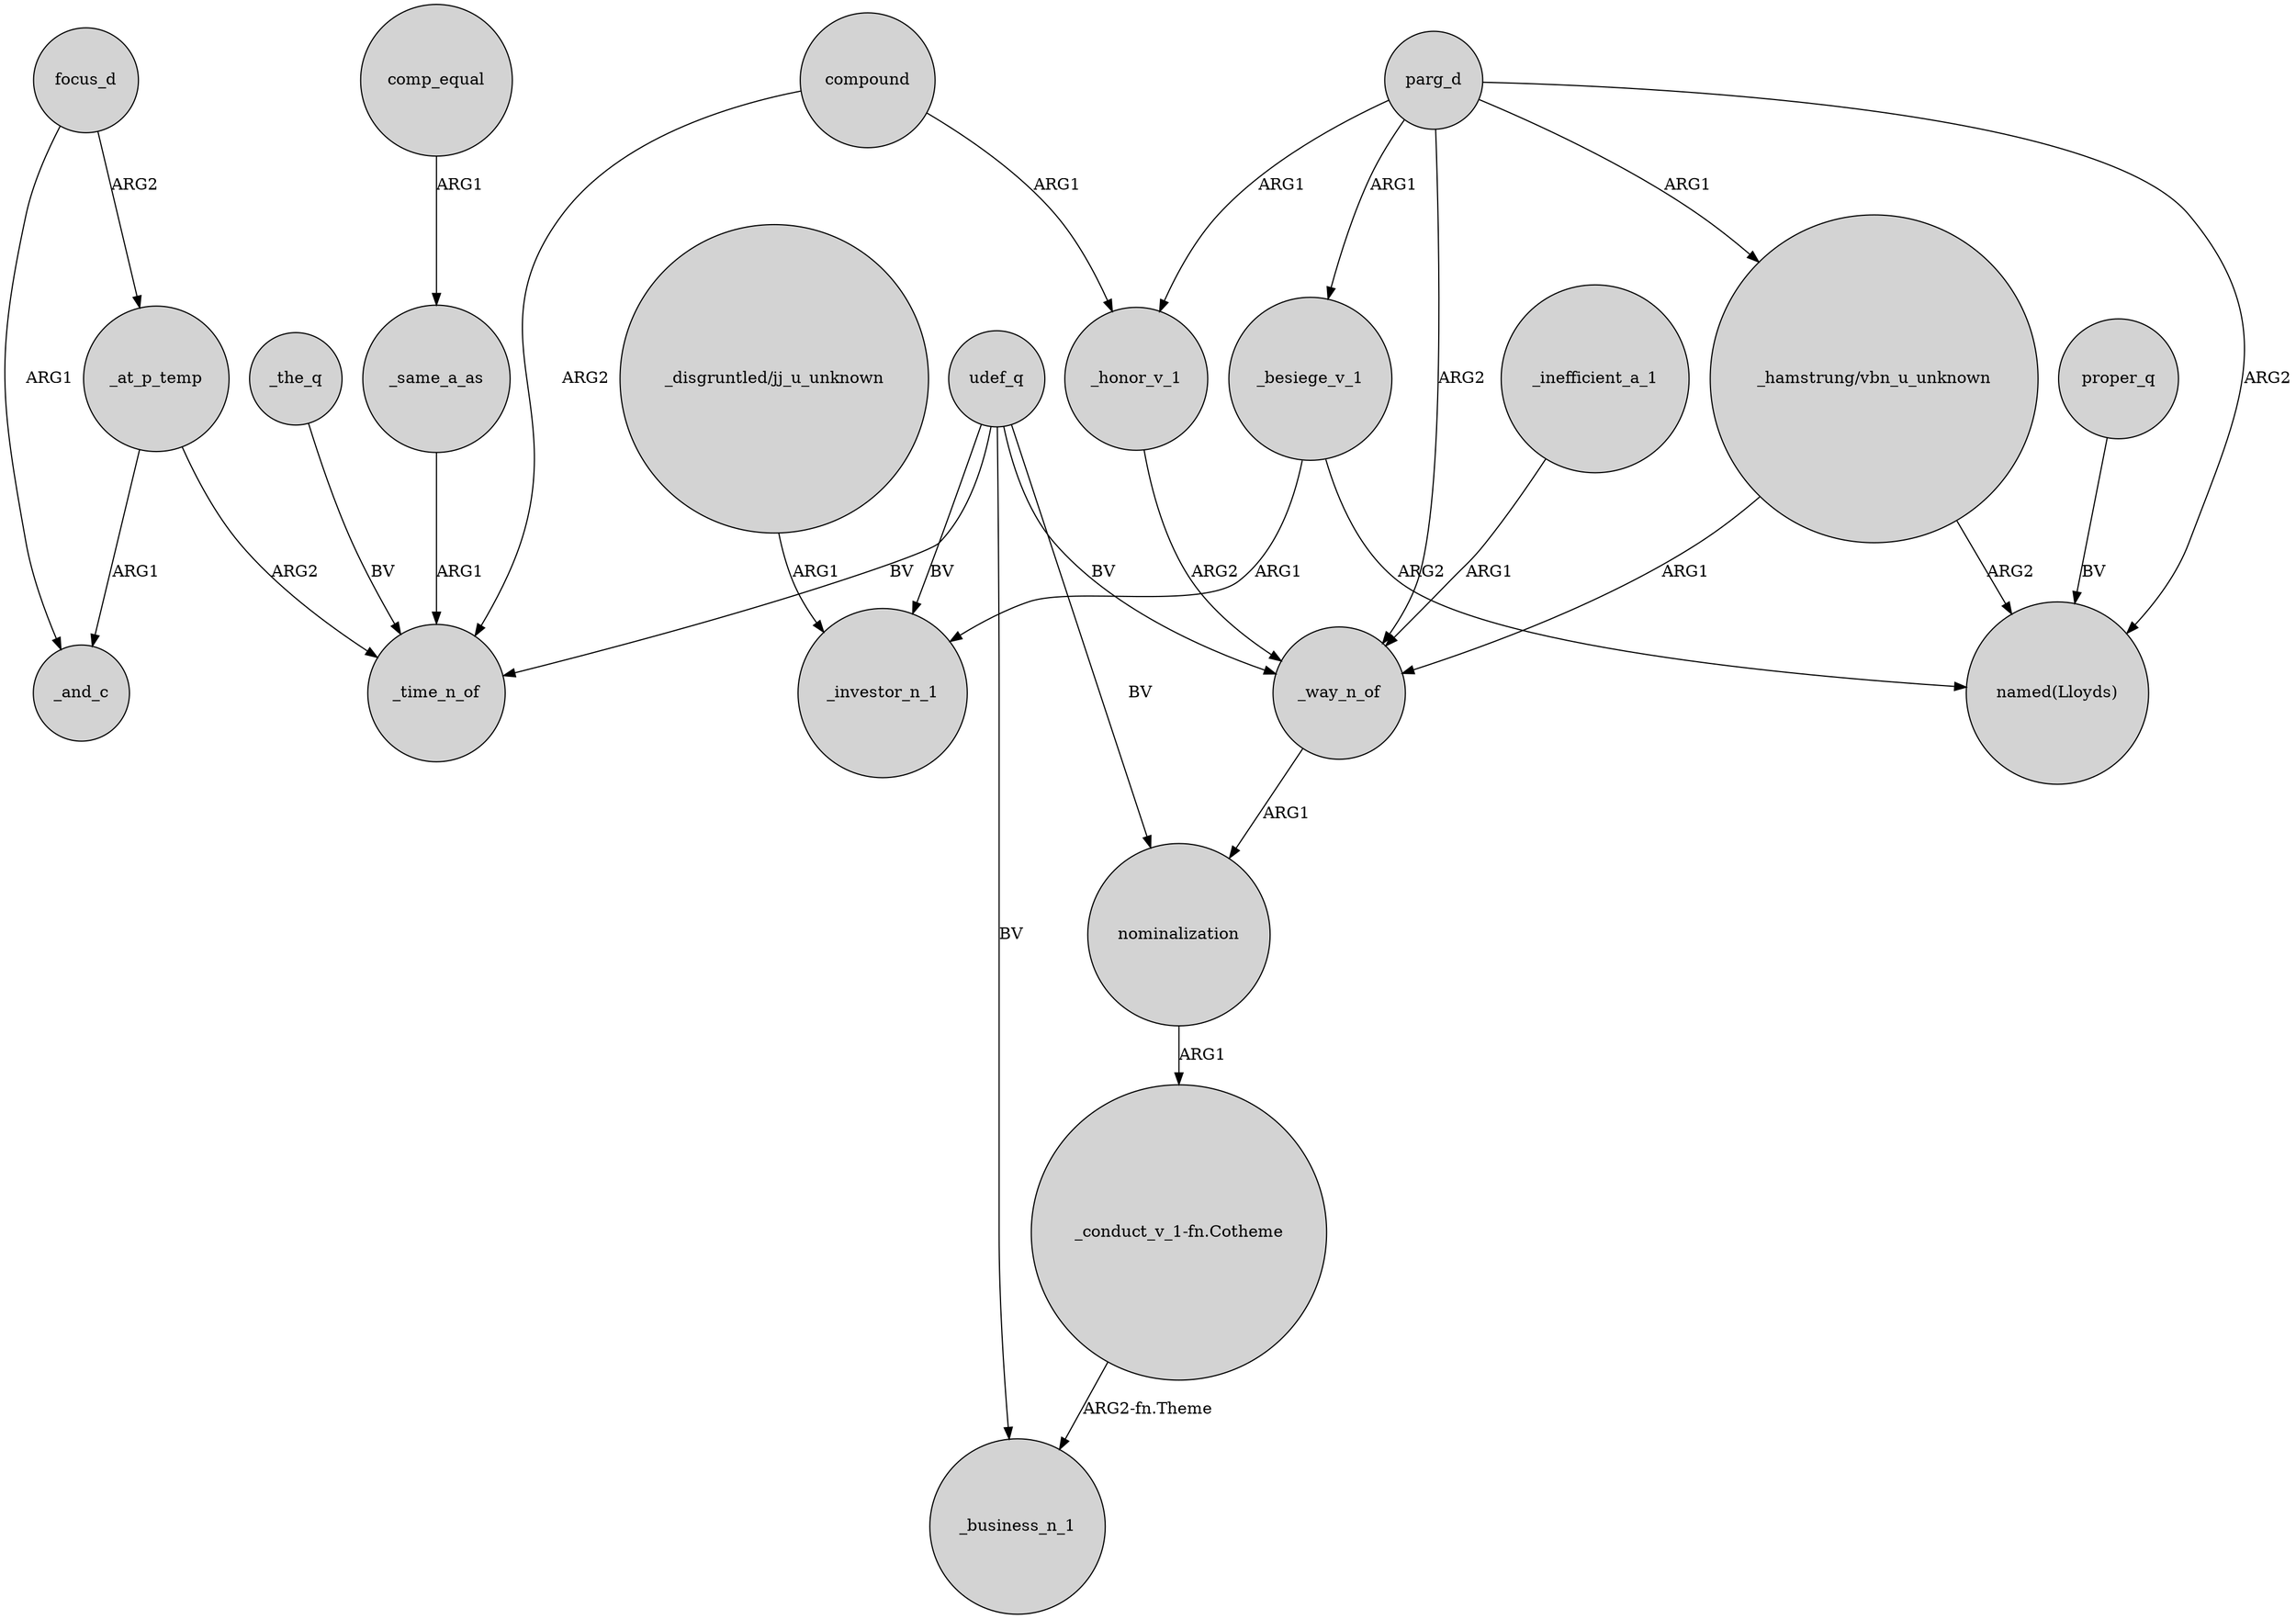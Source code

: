 digraph {
	node [shape=circle style=filled]
	focus_d -> _at_p_temp [label=ARG2]
	udef_q -> _investor_n_1 [label=BV]
	"_hamstrung/vbn_u_unknown" -> "named(Lloyds)" [label=ARG2]
	udef_q -> _way_n_of [label=BV]
	compound -> _honor_v_1 [label=ARG1]
	_at_p_temp -> _time_n_of [label=ARG2]
	nominalization -> "_conduct_v_1-fn.Cotheme" [label=ARG1]
	"_conduct_v_1-fn.Cotheme" -> _business_n_1 [label="ARG2-fn.Theme"]
	"_disgruntled/jj_u_unknown" -> _investor_n_1 [label=ARG1]
	parg_d -> "named(Lloyds)" [label=ARG2]
	_inefficient_a_1 -> _way_n_of [label=ARG1]
	parg_d -> _way_n_of [label=ARG2]
	_the_q -> _time_n_of [label=BV]
	comp_equal -> _same_a_as [label=ARG1]
	udef_q -> _time_n_of [label=BV]
	parg_d -> _besiege_v_1 [label=ARG1]
	focus_d -> _and_c [label=ARG1]
	_at_p_temp -> _and_c [label=ARG1]
	compound -> _time_n_of [label=ARG2]
	udef_q -> nominalization [label=BV]
	parg_d -> "_hamstrung/vbn_u_unknown" [label=ARG1]
	"_hamstrung/vbn_u_unknown" -> _way_n_of [label=ARG1]
	udef_q -> _business_n_1 [label=BV]
	parg_d -> _honor_v_1 [label=ARG1]
	_same_a_as -> _time_n_of [label=ARG1]
	_honor_v_1 -> _way_n_of [label=ARG2]
	_besiege_v_1 -> "named(Lloyds)" [label=ARG2]
	_besiege_v_1 -> _investor_n_1 [label=ARG1]
	proper_q -> "named(Lloyds)" [label=BV]
	_way_n_of -> nominalization [label=ARG1]
}

